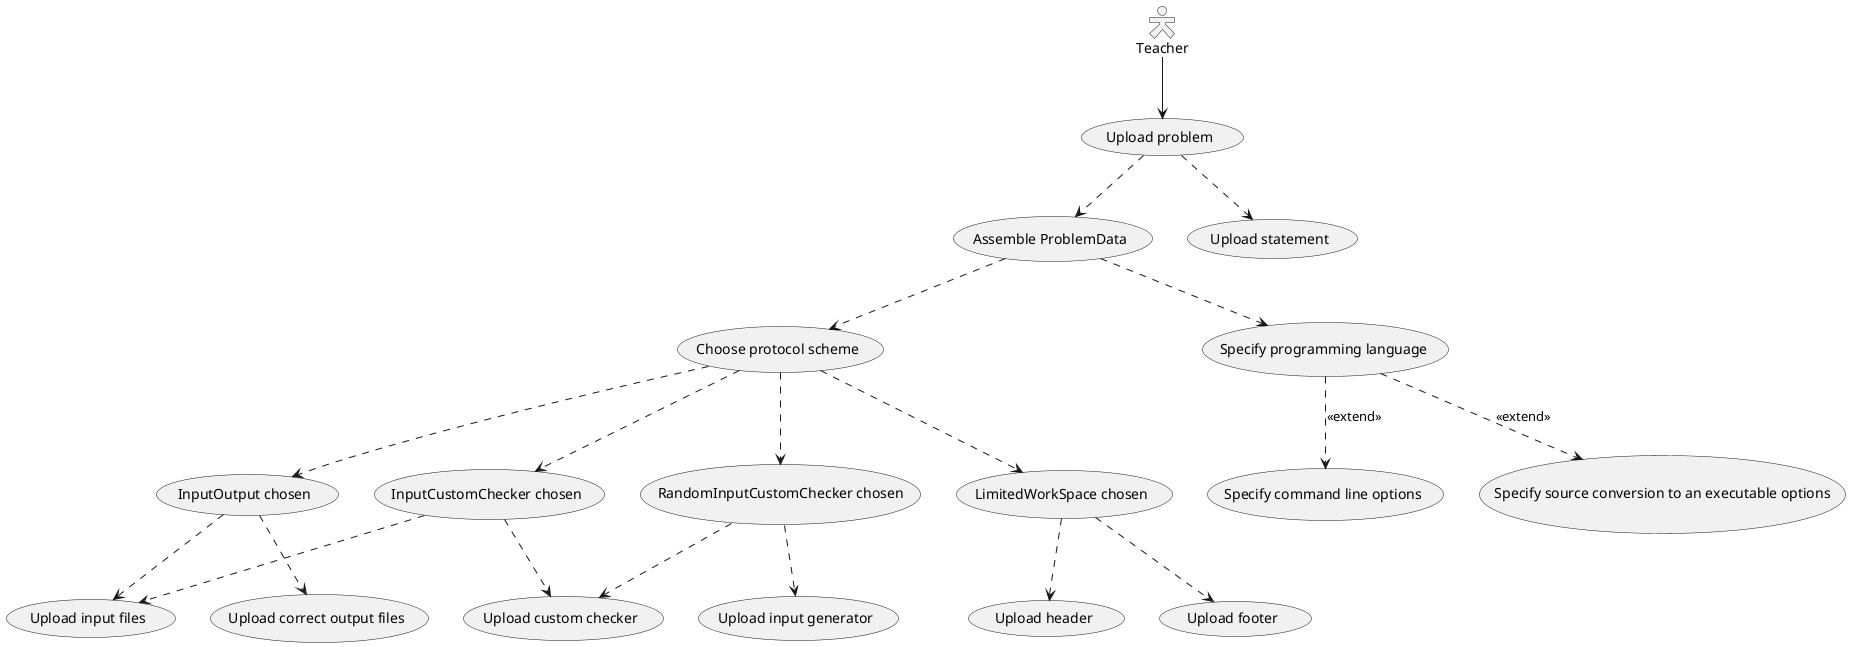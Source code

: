 @startuml
'https://plantuml.com/use-case-diagram


'GENERAL
skinparam actorstyle hollow
Teacher --> (Upload problem)

'PROTOCOLS
(Choose protocol scheme) as (Prot)
(Upload problem) ..> (Assemble ProblemData)
(Upload problem) ..> (Upload statement)
(Assemble ProblemData) ..> (Prot)

(InputOutput chosen) as (IO)
    (IO) ..> (Upload input files)
    (IO) ..> (Upload correct output files)


(InputCustomChecker chosen) as (ICC)
    (ICC) ..> (Upload input files)
    (ICC) ..>(Upload custom checker)


(RandomInputCustomChecker chosen) as (RICC)
    (RICC) ..> (Upload input generator)
    (RICC) ..> (Upload custom checker)


(LimitedWorkSpace chosen) as (LWS)
    (LWS) ..> (Upload header)
    (LWS) ..> (Upload footer)


(Prot) ..> (IO)
(Prot) ..> (ICC)
(Prot) ..> (RICC)
(Prot) ..> (LWS)

'LANGUAGE
(Specify programming language) as (Lang)
(Assemble ProblemData) ..> (Lang)

(Lang) ..> (Specify command line options) : <<extend>>
(Lang) ..> (Specify source conversion to an executable options) : <<extend>>


@enduml